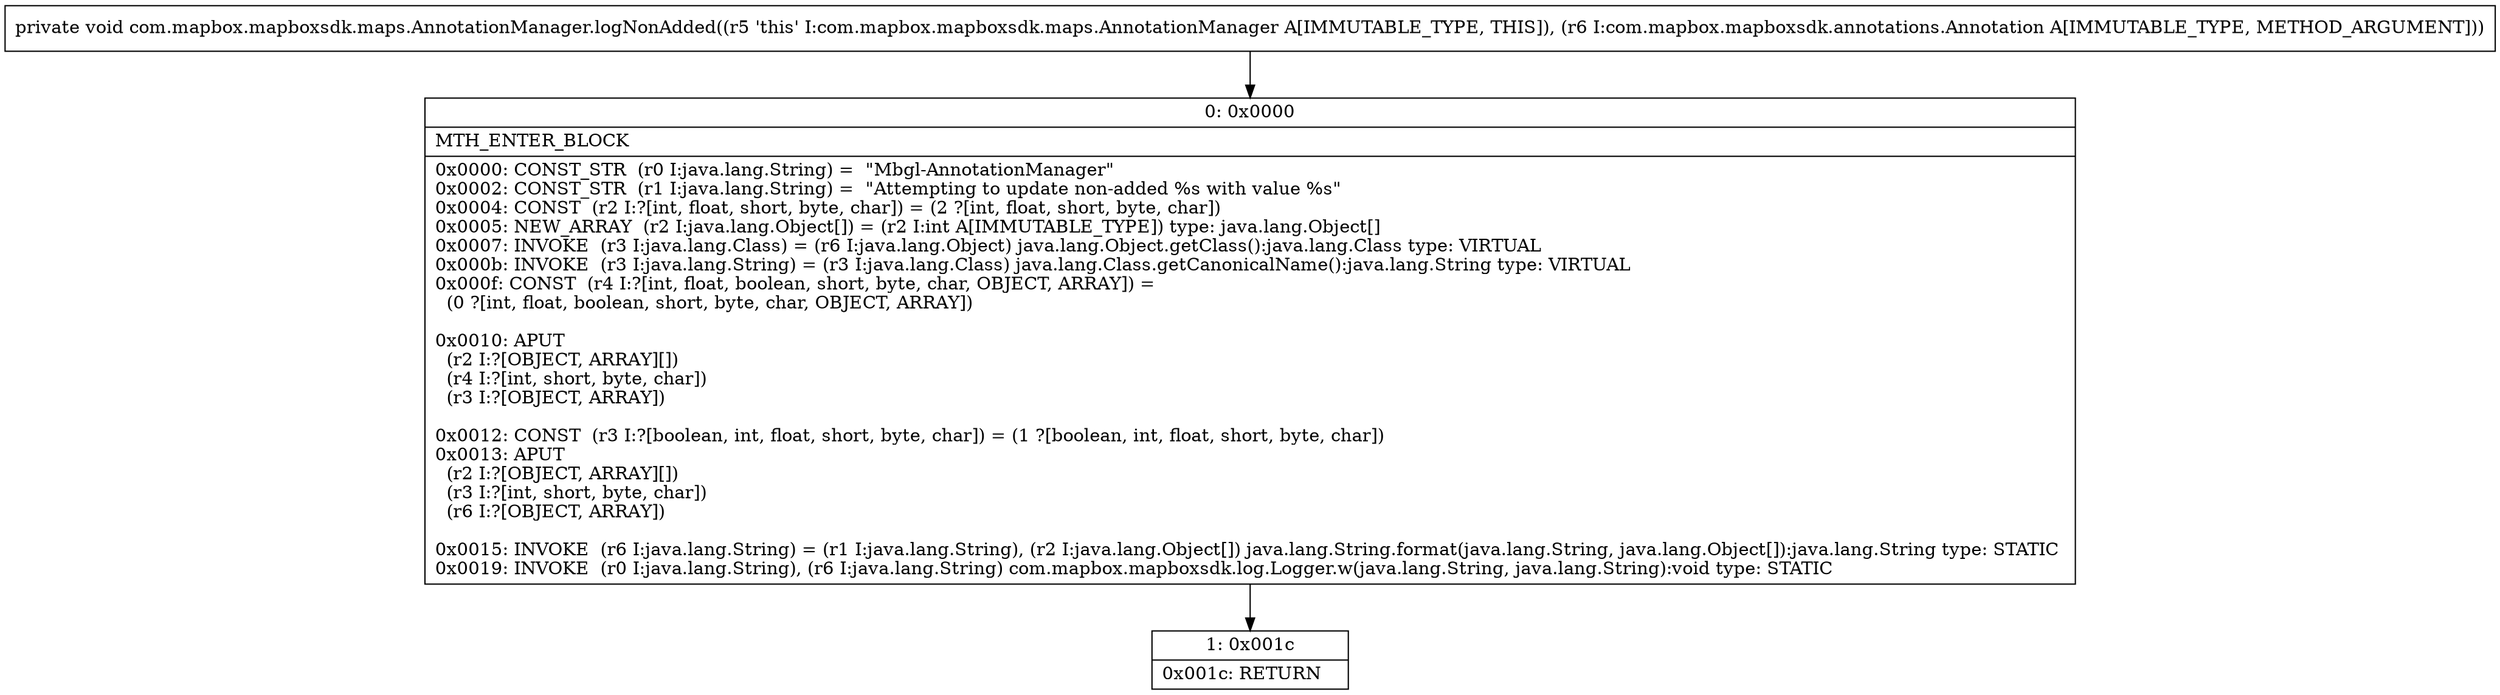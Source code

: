 digraph "CFG forcom.mapbox.mapboxsdk.maps.AnnotationManager.logNonAdded(Lcom\/mapbox\/mapboxsdk\/annotations\/Annotation;)V" {
Node_0 [shape=record,label="{0\:\ 0x0000|MTH_ENTER_BLOCK\l|0x0000: CONST_STR  (r0 I:java.lang.String) =  \"Mbgl\-AnnotationManager\" \l0x0002: CONST_STR  (r1 I:java.lang.String) =  \"Attempting to update non\-added %s with value %s\" \l0x0004: CONST  (r2 I:?[int, float, short, byte, char]) = (2 ?[int, float, short, byte, char]) \l0x0005: NEW_ARRAY  (r2 I:java.lang.Object[]) = (r2 I:int A[IMMUTABLE_TYPE]) type: java.lang.Object[] \l0x0007: INVOKE  (r3 I:java.lang.Class) = (r6 I:java.lang.Object) java.lang.Object.getClass():java.lang.Class type: VIRTUAL \l0x000b: INVOKE  (r3 I:java.lang.String) = (r3 I:java.lang.Class) java.lang.Class.getCanonicalName():java.lang.String type: VIRTUAL \l0x000f: CONST  (r4 I:?[int, float, boolean, short, byte, char, OBJECT, ARRAY]) = \l  (0 ?[int, float, boolean, short, byte, char, OBJECT, ARRAY])\l \l0x0010: APUT  \l  (r2 I:?[OBJECT, ARRAY][])\l  (r4 I:?[int, short, byte, char])\l  (r3 I:?[OBJECT, ARRAY])\l \l0x0012: CONST  (r3 I:?[boolean, int, float, short, byte, char]) = (1 ?[boolean, int, float, short, byte, char]) \l0x0013: APUT  \l  (r2 I:?[OBJECT, ARRAY][])\l  (r3 I:?[int, short, byte, char])\l  (r6 I:?[OBJECT, ARRAY])\l \l0x0015: INVOKE  (r6 I:java.lang.String) = (r1 I:java.lang.String), (r2 I:java.lang.Object[]) java.lang.String.format(java.lang.String, java.lang.Object[]):java.lang.String type: STATIC \l0x0019: INVOKE  (r0 I:java.lang.String), (r6 I:java.lang.String) com.mapbox.mapboxsdk.log.Logger.w(java.lang.String, java.lang.String):void type: STATIC \l}"];
Node_1 [shape=record,label="{1\:\ 0x001c|0x001c: RETURN   \l}"];
MethodNode[shape=record,label="{private void com.mapbox.mapboxsdk.maps.AnnotationManager.logNonAdded((r5 'this' I:com.mapbox.mapboxsdk.maps.AnnotationManager A[IMMUTABLE_TYPE, THIS]), (r6 I:com.mapbox.mapboxsdk.annotations.Annotation A[IMMUTABLE_TYPE, METHOD_ARGUMENT])) }"];
MethodNode -> Node_0;
Node_0 -> Node_1;
}

